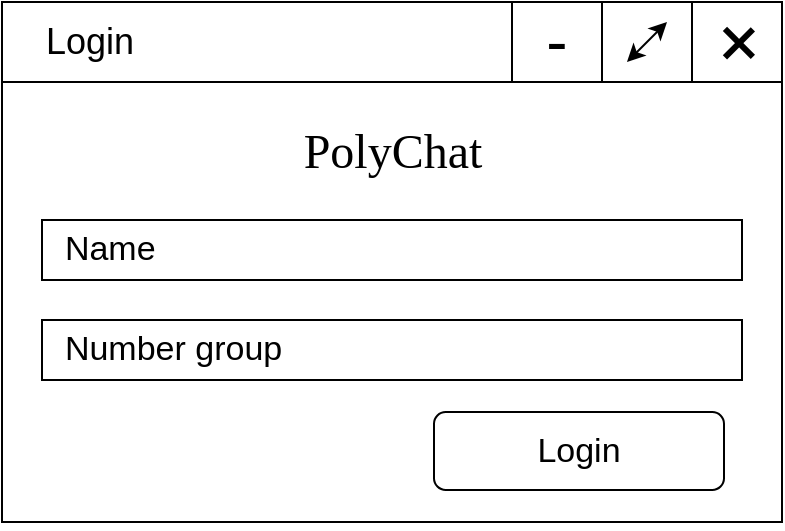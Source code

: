 <mxfile version="16.4.0" type="device"><diagram id="uMGQWdbg0eRMxmGqsTqf" name="第 1 页"><mxGraphModel dx="1106" dy="997" grid="1" gridSize="10" guides="1" tooltips="1" connect="1" arrows="1" fold="1" page="1" pageScale="1" pageWidth="1169" pageHeight="827" math="0" shadow="0"><root><mxCell id="0"/><mxCell id="1" parent="0"/><mxCell id="XxNPlhr5pMBI6Kon3lup-1" value="" style="rounded=0;whiteSpace=wrap;html=1;" parent="1" vertex="1"><mxGeometry x="150" y="60" width="390" height="260" as="geometry"/></mxCell><mxCell id="XxNPlhr5pMBI6Kon3lup-2" value="&lt;font style=&quot;font-size: 18px&quot;&gt;&amp;nbsp; &amp;nbsp; Login&lt;/font&gt;" style="rounded=0;whiteSpace=wrap;html=1;align=left;" parent="1" vertex="1"><mxGeometry x="150" y="60" width="390" height="40" as="geometry"/></mxCell><mxCell id="qUBdtkTYkm6Vlok8ioOi-1" value="&lt;span style=&quot;font-size: 17px;&quot;&gt;&amp;nbsp; Name&lt;/span&gt;" style="rounded=0;whiteSpace=wrap;html=1;align=left;fontSize=17;" parent="1" vertex="1"><mxGeometry x="170" y="169" width="350" height="30" as="geometry"/></mxCell><mxCell id="qUBdtkTYkm6Vlok8ioOi-21" value="" style="rounded=0;whiteSpace=wrap;html=1;fontSize=20;strokeWidth=1;" parent="1" vertex="1"><mxGeometry x="495" y="60" width="45" height="40" as="geometry"/></mxCell><mxCell id="qUBdtkTYkm6Vlok8ioOi-22" value="" style="rounded=0;whiteSpace=wrap;html=1;fontSize=20;strokeWidth=1;" parent="1" vertex="1"><mxGeometry x="450" y="60" width="45" height="40" as="geometry"/></mxCell><mxCell id="qUBdtkTYkm6Vlok8ioOi-23" value="&lt;font style=&quot;font-size: 32px&quot;&gt;-&lt;/font&gt;" style="rounded=0;whiteSpace=wrap;html=1;fontSize=20;strokeWidth=1;" parent="1" vertex="1"><mxGeometry x="405" y="60" width="45" height="40" as="geometry"/></mxCell><mxCell id="qUBdtkTYkm6Vlok8ioOi-24" value="" style="endArrow=classic;startArrow=classic;html=1;rounded=0;fontSize=20;strokeWidth=1;" parent="1" edge="1"><mxGeometry width="50" height="50" relative="1" as="geometry"><mxPoint x="462.5" y="90" as="sourcePoint"/><mxPoint x="482.5" y="70" as="targetPoint"/></mxGeometry></mxCell><mxCell id="qUBdtkTYkm6Vlok8ioOi-29" value="" style="group" parent="1" vertex="1" connectable="0"><mxGeometry x="510.997" y="73.001" width="14.92" height="15.19" as="geometry"/></mxCell><mxCell id="qUBdtkTYkm6Vlok8ioOi-26" value="" style="line;strokeWidth=3;html=1;fontSize=20;rotation=45;" parent="qUBdtkTYkm6Vlok8ioOi-29" vertex="1"><mxGeometry x="-2.415" y="6.785" width="19.75" height="1.35" as="geometry"/></mxCell><mxCell id="qUBdtkTYkm6Vlok8ioOi-28" value="" style="line;strokeWidth=3;html=1;fontSize=20;rotation=-225;" parent="qUBdtkTYkm6Vlok8ioOi-29" vertex="1"><mxGeometry x="-2.415" y="7.055" width="19.75" height="1.35" as="geometry"/></mxCell><mxCell id="_TqOZ-ep9LrD8HfQch23-1" style="edgeStyle=orthogonalEdgeStyle;rounded=0;orthogonalLoop=1;jettySize=auto;html=1;exitX=0.5;exitY=1;exitDx=0;exitDy=0;align=left;fontSize=17;" parent="1" edge="1"><mxGeometry relative="1" as="geometry"><mxPoint x="332.5" y="315" as="sourcePoint"/><mxPoint x="332.5" y="315" as="targetPoint"/></mxGeometry></mxCell><mxCell id="_TqOZ-ep9LrD8HfQch23-2" style="edgeStyle=orthogonalEdgeStyle;rounded=0;orthogonalLoop=1;jettySize=auto;html=1;exitX=0.5;exitY=1;exitDx=0;exitDy=0;align=left;fontSize=17;" parent="1" edge="1"><mxGeometry relative="1" as="geometry"><mxPoint x="332.5" y="315" as="sourcePoint"/><mxPoint x="332.5" y="315" as="targetPoint"/></mxGeometry></mxCell><mxCell id="_TqOZ-ep9LrD8HfQch23-3" style="edgeStyle=orthogonalEdgeStyle;rounded=0;orthogonalLoop=1;jettySize=auto;html=1;exitX=0.5;exitY=1;exitDx=0;exitDy=0;align=left;fontSize=17;" parent="1" edge="1"><mxGeometry relative="1" as="geometry"><mxPoint x="332.5" y="315" as="sourcePoint"/><mxPoint x="332.5" y="315" as="targetPoint"/></mxGeometry></mxCell><mxCell id="_TqOZ-ep9LrD8HfQch23-6" value="&lt;span style=&quot;font-size: 17px;&quot;&gt;&amp;nbsp; Number group&lt;/span&gt;" style="rounded=0;whiteSpace=wrap;html=1;align=left;fontSize=17;" parent="1" vertex="1"><mxGeometry x="170" y="219" width="350" height="30" as="geometry"/></mxCell><mxCell id="_TqOZ-ep9LrD8HfQch23-8" value="&lt;font face=&quot;Comic Sans MS&quot; style=&quot;font-size: 24px&quot;&gt;PolyChat&lt;/font&gt;" style="text;html=1;strokeColor=none;fillColor=none;align=center;verticalAlign=middle;whiteSpace=wrap;rounded=0;" parent="1" vertex="1"><mxGeometry x="277.5" y="120" width="135" height="30" as="geometry"/></mxCell><mxCell id="_TqOZ-ep9LrD8HfQch23-9" value="&lt;font face=&quot;Helvetica&quot;&gt;Login&lt;/font&gt;" style="rounded=1;whiteSpace=wrap;html=1;fontFamily=Comic Sans MS;fontSize=17;" parent="1" vertex="1"><mxGeometry x="366" y="265" width="145" height="39" as="geometry"/></mxCell></root></mxGraphModel></diagram></mxfile>